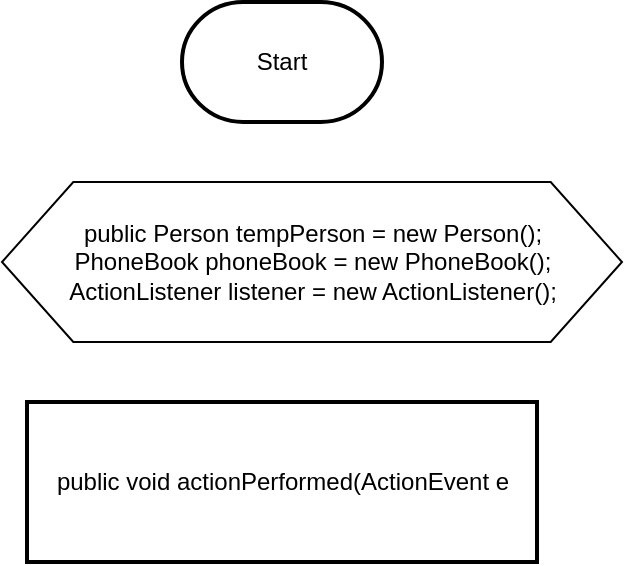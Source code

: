 <mxfile version="14.4.8" type="github">
  <diagram id="C5RBs43oDa-KdzZeNtuy" name="Page-1">
    <mxGraphModel dx="993" dy="689" grid="1" gridSize="10" guides="1" tooltips="1" connect="1" arrows="1" fold="1" page="1" pageScale="1" pageWidth="827" pageHeight="1169" math="0" shadow="0">
      <root>
        <mxCell id="WIyWlLk6GJQsqaUBKTNV-0" />
        <mxCell id="WIyWlLk6GJQsqaUBKTNV-1" parent="WIyWlLk6GJQsqaUBKTNV-0" />
        <mxCell id="DUVO0_ntXDhBNYVPauq_-0" value="Start" style="strokeWidth=2;html=1;shape=mxgraph.flowchart.terminator;whiteSpace=wrap;" vertex="1" parent="WIyWlLk6GJQsqaUBKTNV-1">
          <mxGeometry x="210" y="50" width="100" height="60" as="geometry" />
        </mxCell>
        <mxCell id="DUVO0_ntXDhBNYVPauq_-1" value="public Person tempPerson = new Person();	&lt;br&gt;PhoneBook phoneBook = new PhoneBook();&lt;br&gt;ActionListener listener = new ActionListener();" style="verticalLabelPosition=middle;verticalAlign=middle;html=1;shape=hexagon;perimeter=hexagonPerimeter2;arcSize=6;size=0.115;labelPosition=center;align=center;" vertex="1" parent="WIyWlLk6GJQsqaUBKTNV-1">
          <mxGeometry x="120" y="140" width="310" height="80" as="geometry" />
        </mxCell>
        <mxCell id="DUVO0_ntXDhBNYVPauq_-3" value="public void actionPerformed(ActionEvent e" style="rounded=1;whiteSpace=wrap;html=1;absoluteArcSize=1;arcSize=0;strokeWidth=2;" vertex="1" parent="WIyWlLk6GJQsqaUBKTNV-1">
          <mxGeometry x="132.5" y="250" width="255" height="80" as="geometry" />
        </mxCell>
      </root>
    </mxGraphModel>
  </diagram>
</mxfile>
